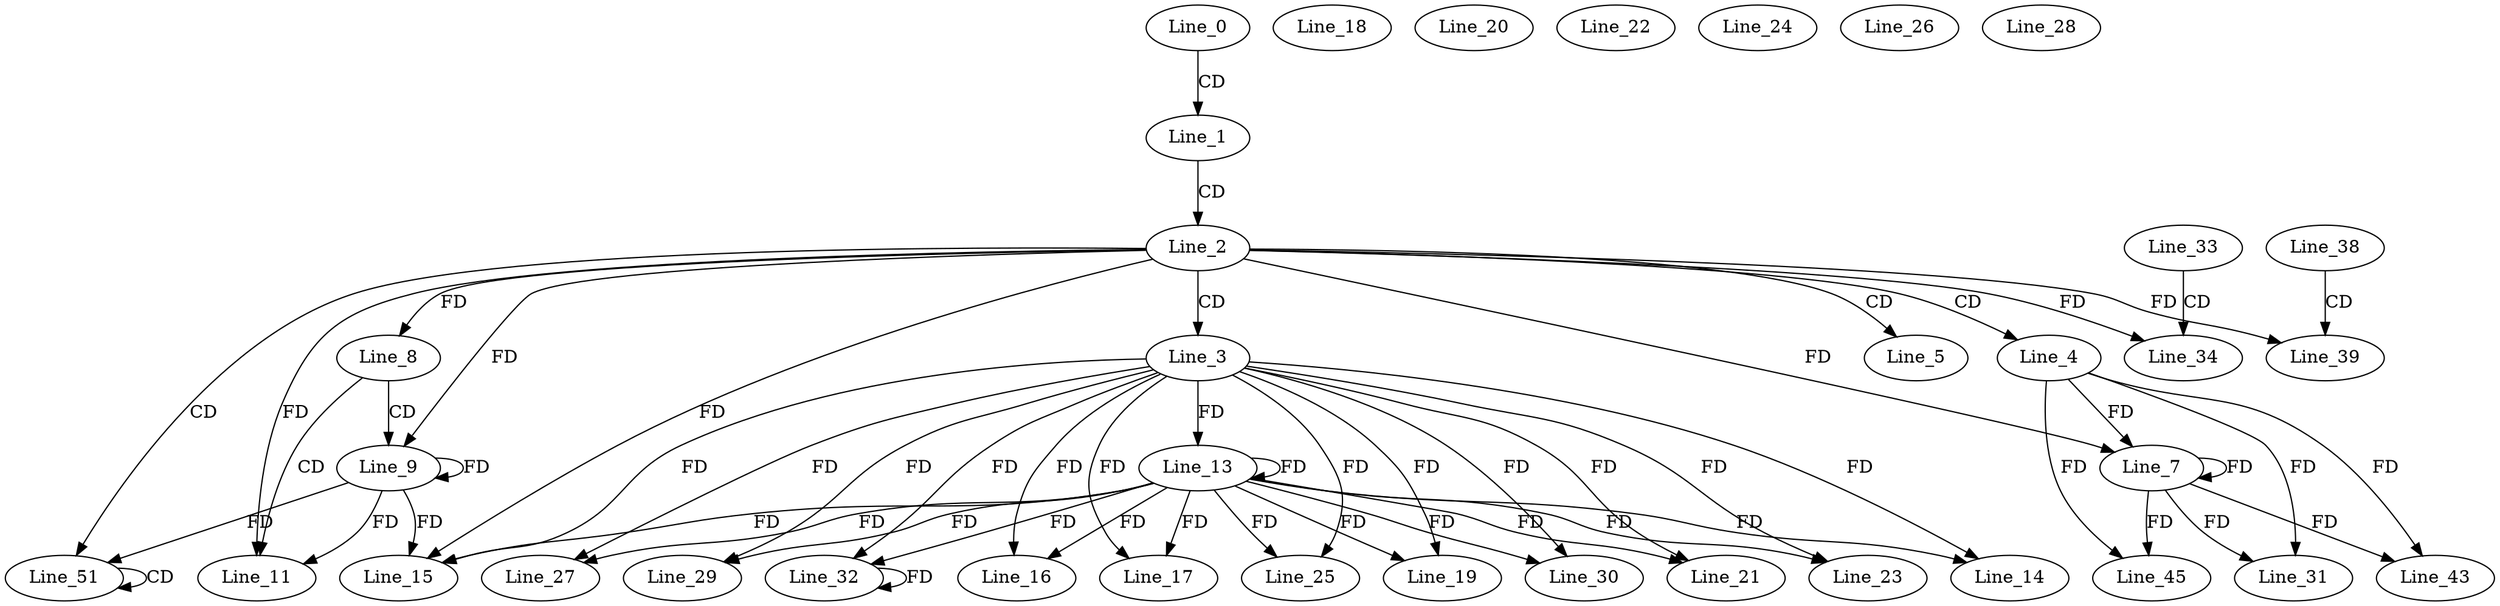digraph G {
  Line_0;
  Line_1;
  Line_2;
  Line_3;
  Line_4;
  Line_5;
  Line_7;
  Line_7;
  Line_8;
  Line_9;
  Line_9;
  Line_11;
  Line_13;
  Line_14;
  Line_15;
  Line_16;
  Line_17;
  Line_18;
  Line_19;
  Line_20;
  Line_21;
  Line_22;
  Line_23;
  Line_24;
  Line_25;
  Line_26;
  Line_27;
  Line_28;
  Line_29;
  Line_30;
  Line_31;
  Line_32;
  Line_33;
  Line_34;
  Line_38;
  Line_39;
  Line_43;
  Line_45;
  Line_51;
  Line_51;
  Line_0 -> Line_1 [ label="CD" ];
  Line_1 -> Line_2 [ label="CD" ];
  Line_2 -> Line_3 [ label="CD" ];
  Line_2 -> Line_4 [ label="CD" ];
  Line_2 -> Line_5 [ label="CD" ];
  Line_4 -> Line_7 [ label="FD" ];
  Line_7 -> Line_7 [ label="FD" ];
  Line_2 -> Line_7 [ label="FD" ];
  Line_2 -> Line_8 [ label="FD" ];
  Line_8 -> Line_9 [ label="CD" ];
  Line_2 -> Line_9 [ label="FD" ];
  Line_9 -> Line_9 [ label="FD" ];
  Line_8 -> Line_11 [ label="CD" ];
  Line_2 -> Line_11 [ label="FD" ];
  Line_9 -> Line_11 [ label="FD" ];
  Line_3 -> Line_13 [ label="FD" ];
  Line_13 -> Line_13 [ label="FD" ];
  Line_3 -> Line_14 [ label="FD" ];
  Line_13 -> Line_14 [ label="FD" ];
  Line_3 -> Line_15 [ label="FD" ];
  Line_13 -> Line_15 [ label="FD" ];
  Line_2 -> Line_15 [ label="FD" ];
  Line_9 -> Line_15 [ label="FD" ];
  Line_3 -> Line_16 [ label="FD" ];
  Line_13 -> Line_16 [ label="FD" ];
  Line_3 -> Line_17 [ label="FD" ];
  Line_13 -> Line_17 [ label="FD" ];
  Line_3 -> Line_19 [ label="FD" ];
  Line_13 -> Line_19 [ label="FD" ];
  Line_3 -> Line_21 [ label="FD" ];
  Line_13 -> Line_21 [ label="FD" ];
  Line_3 -> Line_23 [ label="FD" ];
  Line_13 -> Line_23 [ label="FD" ];
  Line_3 -> Line_25 [ label="FD" ];
  Line_13 -> Line_25 [ label="FD" ];
  Line_3 -> Line_27 [ label="FD" ];
  Line_13 -> Line_27 [ label="FD" ];
  Line_3 -> Line_29 [ label="FD" ];
  Line_13 -> Line_29 [ label="FD" ];
  Line_3 -> Line_30 [ label="FD" ];
  Line_13 -> Line_30 [ label="FD" ];
  Line_4 -> Line_31 [ label="FD" ];
  Line_7 -> Line_31 [ label="FD" ];
  Line_3 -> Line_32 [ label="FD" ];
  Line_13 -> Line_32 [ label="FD" ];
  Line_32 -> Line_32 [ label="FD" ];
  Line_33 -> Line_34 [ label="CD" ];
  Line_2 -> Line_34 [ label="FD" ];
  Line_38 -> Line_39 [ label="CD" ];
  Line_2 -> Line_39 [ label="FD" ];
  Line_4 -> Line_43 [ label="FD" ];
  Line_7 -> Line_43 [ label="FD" ];
  Line_4 -> Line_45 [ label="FD" ];
  Line_7 -> Line_45 [ label="FD" ];
  Line_2 -> Line_51 [ label="CD" ];
  Line_51 -> Line_51 [ label="CD" ];
  Line_9 -> Line_51 [ label="FD" ];
}
